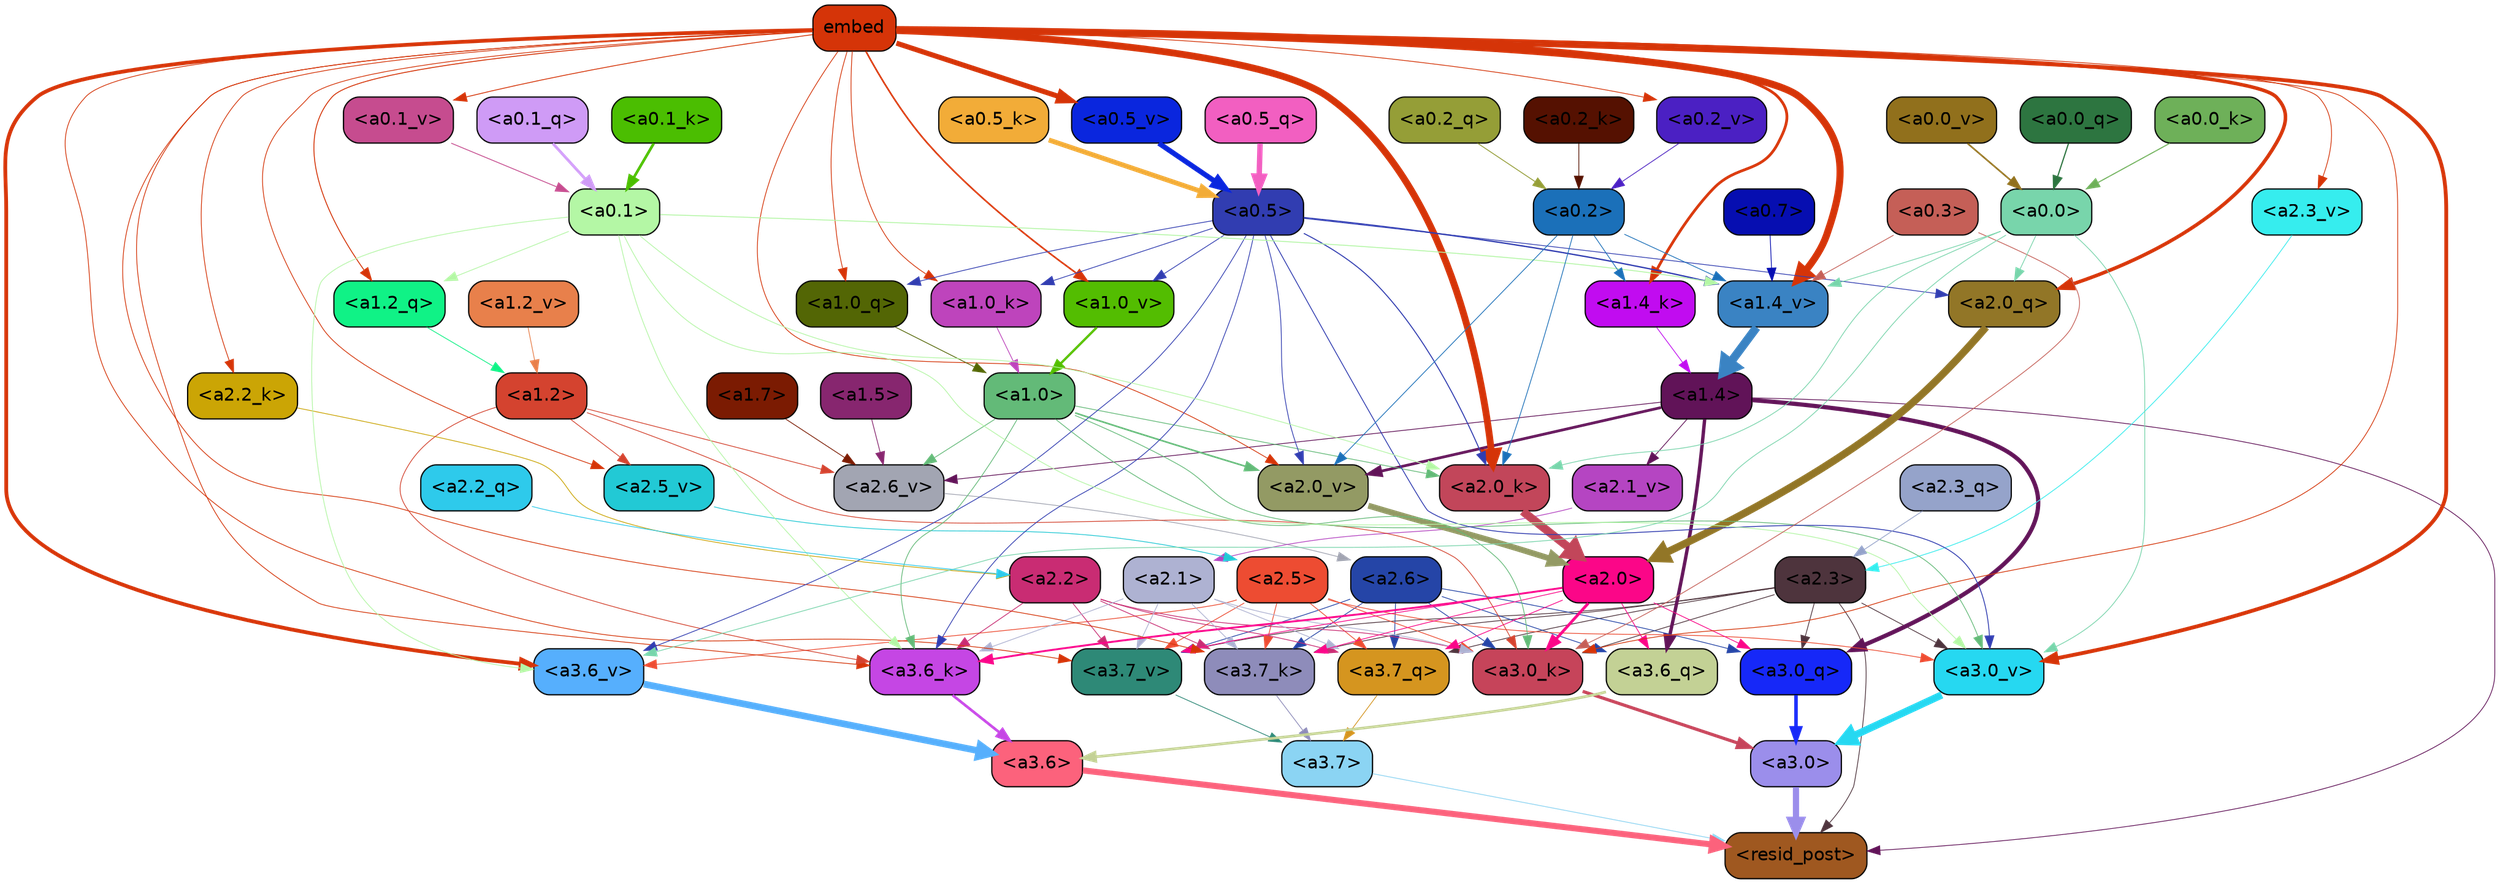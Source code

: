 strict digraph "" {
	graph [bgcolor=transparent,
		layout=dot,
		overlap=false,
		splines=true
	];
	"<a3.7>"	[color=black,
		fillcolor="#8bd4f3",
		fontname=Helvetica,
		shape=box,
		style="filled, rounded"];
	"<resid_post>"	[color=black,
		fillcolor="#9f5820",
		fontname=Helvetica,
		shape=box,
		style="filled, rounded"];
	"<a3.7>" -> "<resid_post>"	[color="#8bd4f3",
		penwidth=0.6];
	"<a3.6>"	[color=black,
		fillcolor="#fc627c",
		fontname=Helvetica,
		shape=box,
		style="filled, rounded"];
	"<a3.6>" -> "<resid_post>"	[color="#fc627c",
		penwidth=4.751612067222595];
	"<a3.0>"	[color=black,
		fillcolor="#9b8eeb",
		fontname=Helvetica,
		shape=box,
		style="filled, rounded"];
	"<a3.0>" -> "<resid_post>"	[color="#9b8eeb",
		penwidth=4.884142994880676];
	"<a2.3>"	[color=black,
		fillcolor="#4e343d",
		fontname=Helvetica,
		shape=box,
		style="filled, rounded"];
	"<a2.3>" -> "<resid_post>"	[color="#4e343d",
		penwidth=0.6];
	"<a3.7_q>"	[color=black,
		fillcolor="#d5951f",
		fontname=Helvetica,
		shape=box,
		style="filled, rounded"];
	"<a2.3>" -> "<a3.7_q>"	[color="#4e343d",
		penwidth=0.6];
	"<a3.0_q>"	[color=black,
		fillcolor="#1628f8",
		fontname=Helvetica,
		shape=box,
		style="filled, rounded"];
	"<a2.3>" -> "<a3.0_q>"	[color="#4e343d",
		penwidth=0.6];
	"<a3.7_k>"	[color=black,
		fillcolor="#8e8cba",
		fontname=Helvetica,
		shape=box,
		style="filled, rounded"];
	"<a2.3>" -> "<a3.7_k>"	[color="#4e343d",
		penwidth=0.6];
	"<a3.0_k>"	[color=black,
		fillcolor="#c6445a",
		fontname=Helvetica,
		shape=box,
		style="filled, rounded"];
	"<a2.3>" -> "<a3.0_k>"	[color="#4e343d",
		penwidth=0.6];
	"<a3.7_v>"	[color=black,
		fillcolor="#2e8977",
		fontname=Helvetica,
		shape=box,
		style="filled, rounded"];
	"<a2.3>" -> "<a3.7_v>"	[color="#4e343d",
		penwidth=0.6];
	"<a3.0_v>"	[color=black,
		fillcolor="#26d8f1",
		fontname=Helvetica,
		shape=box,
		style="filled, rounded"];
	"<a2.3>" -> "<a3.0_v>"	[color="#4e343d",
		penwidth=0.6];
	"<a1.4>"	[color=black,
		fillcolor="#611358",
		fontname=Helvetica,
		shape=box,
		style="filled, rounded"];
	"<a1.4>" -> "<resid_post>"	[color="#611358",
		penwidth=0.6];
	"<a3.6_q>"	[color=black,
		fillcolor="#c3d195",
		fontname=Helvetica,
		shape=box,
		style="filled, rounded"];
	"<a1.4>" -> "<a3.6_q>"	[color="#611358",
		penwidth=2.6469622254371643];
	"<a1.4>" -> "<a3.0_q>"	[color="#611358",
		penwidth=3.3040847778320312];
	"<a2.6_v>"	[color=black,
		fillcolor="#a2a5b2",
		fontname=Helvetica,
		shape=box,
		style="filled, rounded"];
	"<a1.4>" -> "<a2.6_v>"	[color="#611358",
		penwidth=0.6];
	"<a2.1_v>"	[color=black,
		fillcolor="#b545c2",
		fontname=Helvetica,
		shape=box,
		style="filled, rounded"];
	"<a1.4>" -> "<a2.1_v>"	[color="#611358",
		penwidth=0.6];
	"<a2.0_v>"	[color=black,
		fillcolor="#939a64",
		fontname=Helvetica,
		shape=box,
		style="filled, rounded"];
	"<a1.4>" -> "<a2.0_v>"	[color="#611358",
		penwidth=2.1286070346832275];
	"<a3.7_q>" -> "<a3.7>"	[color="#d5951f",
		penwidth=0.6];
	"<a3.6_q>" -> "<a3.6>"	[color="#c3d195",
		penwidth=2.091020345687866];
	"<a3.0_q>" -> "<a3.0>"	[color="#1628f8",
		penwidth=2.7421876192092896];
	"<a3.7_k>" -> "<a3.7>"	[color="#8e8cba",
		penwidth=0.6];
	"<a3.6_k>"	[color=black,
		fillcolor="#c546e4",
		fontname=Helvetica,
		shape=box,
		style="filled, rounded"];
	"<a3.6_k>" -> "<a3.6>"	[color="#c546e4",
		penwidth=2.048597991466522];
	"<a3.0_k>" -> "<a3.0>"	[color="#c6445a",
		penwidth=2.476402521133423];
	"<a3.7_v>" -> "<a3.7>"	[color="#2e8977",
		penwidth=0.6];
	"<a3.6_v>"	[color=black,
		fillcolor="#56affd",
		fontname=Helvetica,
		shape=box,
		style="filled, rounded"];
	"<a3.6_v>" -> "<a3.6>"	[color="#56affd",
		penwidth=5.2550448179244995];
	"<a3.0_v>" -> "<a3.0>"	[color="#26d8f1",
		penwidth=5.652270674705505];
	"<a2.6>"	[color=black,
		fillcolor="#2545a7",
		fontname=Helvetica,
		shape=box,
		style="filled, rounded"];
	"<a2.6>" -> "<a3.7_q>"	[color="#2545a7",
		penwidth=0.6];
	"<a2.6>" -> "<a3.6_q>"	[color="#2545a7",
		penwidth=0.6];
	"<a2.6>" -> "<a3.0_q>"	[color="#2545a7",
		penwidth=0.6];
	"<a2.6>" -> "<a3.7_k>"	[color="#2545a7",
		penwidth=0.6];
	"<a2.6>" -> "<a3.0_k>"	[color="#2545a7",
		penwidth=0.6];
	"<a2.6>" -> "<a3.7_v>"	[color="#2545a7",
		penwidth=0.6];
	"<a2.5>"	[color=black,
		fillcolor="#ed4c32",
		fontname=Helvetica,
		shape=box,
		style="filled, rounded"];
	"<a2.5>" -> "<a3.7_q>"	[color="#ed4c32",
		penwidth=0.6];
	"<a2.5>" -> "<a3.7_k>"	[color="#ed4c32",
		penwidth=0.6];
	"<a2.5>" -> "<a3.0_k>"	[color="#ed4c32",
		penwidth=0.6];
	"<a2.5>" -> "<a3.7_v>"	[color="#ed4c32",
		penwidth=0.6];
	"<a2.5>" -> "<a3.6_v>"	[color="#ed4c32",
		penwidth=0.6];
	"<a2.5>" -> "<a3.0_v>"	[color="#ed4c32",
		penwidth=0.6];
	"<a2.2>"	[color=black,
		fillcolor="#c92c73",
		fontname=Helvetica,
		shape=box,
		style="filled, rounded"];
	"<a2.2>" -> "<a3.7_q>"	[color="#c92c73",
		penwidth=0.6];
	"<a2.2>" -> "<a3.7_k>"	[color="#c92c73",
		penwidth=0.6];
	"<a2.2>" -> "<a3.6_k>"	[color="#c92c73",
		penwidth=0.6];
	"<a2.2>" -> "<a3.0_k>"	[color="#c92c73",
		penwidth=0.6];
	"<a2.2>" -> "<a3.7_v>"	[color="#c92c73",
		penwidth=0.6];
	"<a2.1>"	[color=black,
		fillcolor="#aeb2d2",
		fontname=Helvetica,
		shape=box,
		style="filled, rounded"];
	"<a2.1>" -> "<a3.7_q>"	[color="#aeb2d2",
		penwidth=0.6];
	"<a2.1>" -> "<a3.7_k>"	[color="#aeb2d2",
		penwidth=0.6];
	"<a2.1>" -> "<a3.6_k>"	[color="#aeb2d2",
		penwidth=0.6];
	"<a2.1>" -> "<a3.0_k>"	[color="#aeb2d2",
		penwidth=0.6];
	"<a2.1>" -> "<a3.7_v>"	[color="#aeb2d2",
		penwidth=0.6];
	"<a2.0>"	[color=black,
		fillcolor="#fb0688",
		fontname=Helvetica,
		shape=box,
		style="filled, rounded"];
	"<a2.0>" -> "<a3.7_q>"	[color="#fb0688",
		penwidth=0.6];
	"<a2.0>" -> "<a3.6_q>"	[color="#fb0688",
		penwidth=0.6];
	"<a2.0>" -> "<a3.0_q>"	[color="#fb0688",
		penwidth=0.6];
	"<a2.0>" -> "<a3.7_k>"	[color="#fb0688",
		penwidth=0.6];
	"<a2.0>" -> "<a3.6_k>"	[color="#fb0688",
		penwidth=1.4757367372512817];
	"<a2.0>" -> "<a3.0_k>"	[color="#fb0688",
		penwidth=2.2137351036071777];
	"<a2.0>" -> "<a3.7_v>"	[color="#fb0688",
		penwidth=0.6];
	embed	[color=black,
		fillcolor="#d53408",
		fontname=Helvetica,
		shape=box,
		style="filled, rounded"];
	embed -> "<a3.7_k>"	[color="#d53408",
		penwidth=0.6];
	embed -> "<a3.6_k>"	[color="#d53408",
		penwidth=0.6];
	embed -> "<a3.0_k>"	[color="#d53408",
		penwidth=0.6];
	embed -> "<a3.7_v>"	[color="#d53408",
		penwidth=0.6];
	embed -> "<a3.6_v>"	[color="#d53408",
		penwidth=2.9582033157348633];
	embed -> "<a3.0_v>"	[color="#d53408",
		penwidth=2.972973108291626];
	"<a2.0_q>"	[color=black,
		fillcolor="#927627",
		fontname=Helvetica,
		shape=box,
		style="filled, rounded"];
	embed -> "<a2.0_q>"	[color="#d53408",
		penwidth=2.7699792869389057];
	"<a2.2_k>"	[color=black,
		fillcolor="#cba505",
		fontname=Helvetica,
		shape=box,
		style="filled, rounded"];
	embed -> "<a2.2_k>"	[color="#d53408",
		penwidth=0.6];
	"<a2.0_k>"	[color=black,
		fillcolor="#c2465a",
		fontname=Helvetica,
		shape=box,
		style="filled, rounded"];
	embed -> "<a2.0_k>"	[color="#d53408",
		penwidth=5.362775564193726];
	"<a2.5_v>"	[color=black,
		fillcolor="#22c9d5",
		fontname=Helvetica,
		shape=box,
		style="filled, rounded"];
	embed -> "<a2.5_v>"	[color="#d53408",
		penwidth=0.6];
	"<a2.3_v>"	[color=black,
		fillcolor="#36edee",
		fontname=Helvetica,
		shape=box,
		style="filled, rounded"];
	embed -> "<a2.3_v>"	[color="#d53408",
		penwidth=0.6];
	embed -> "<a2.0_v>"	[color="#d53408",
		penwidth=0.6];
	"<a1.2_q>"	[color=black,
		fillcolor="#10f286",
		fontname=Helvetica,
		shape=box,
		style="filled, rounded"];
	embed -> "<a1.2_q>"	[color="#d53408",
		penwidth=0.7193574905395508];
	"<a1.0_q>"	[color=black,
		fillcolor="#536605",
		fontname=Helvetica,
		shape=box,
		style="filled, rounded"];
	embed -> "<a1.0_q>"	[color="#d53408",
		penwidth=0.6];
	"<a1.4_k>"	[color=black,
		fillcolor="#c10cf0",
		fontname=Helvetica,
		shape=box,
		style="filled, rounded"];
	embed -> "<a1.4_k>"	[color="#d53408",
		penwidth=2.147887945175171];
	"<a1.0_k>"	[color=black,
		fillcolor="#be44bc",
		fontname=Helvetica,
		shape=box,
		style="filled, rounded"];
	embed -> "<a1.0_k>"	[color="#d53408",
		penwidth=0.6];
	"<a1.4_v>"	[color=black,
		fillcolor="#3a83c3",
		fontname=Helvetica,
		shape=box,
		style="filled, rounded"];
	embed -> "<a1.4_v>"	[color="#d53408",
		penwidth=5.545122385025024];
	"<a1.0_v>"	[color=black,
		fillcolor="#53bd01",
		fontname=Helvetica,
		shape=box,
		style="filled, rounded"];
	embed -> "<a1.0_v>"	[color="#d53408",
		penwidth=1.26444411277771];
	"<a0.5_v>"	[color=black,
		fillcolor="#0a26de",
		fontname=Helvetica,
		shape=box,
		style="filled, rounded"];
	embed -> "<a0.5_v>"	[color="#d53408",
		penwidth=3.991437017917633];
	"<a0.2_v>"	[color=black,
		fillcolor="#4b20c3",
		fontname=Helvetica,
		shape=box,
		style="filled, rounded"];
	embed -> "<a0.2_v>"	[color="#d53408",
		penwidth=0.6];
	"<a0.1_v>"	[color=black,
		fillcolor="#c64c8f",
		fontname=Helvetica,
		shape=box,
		style="filled, rounded"];
	embed -> "<a0.1_v>"	[color="#d53408",
		penwidth=0.6634087562561035];
	"<a1.2>"	[color=black,
		fillcolor="#d4432f",
		fontname=Helvetica,
		shape=box,
		style="filled, rounded"];
	"<a1.2>" -> "<a3.6_k>"	[color="#d4432f",
		penwidth=0.6];
	"<a1.2>" -> "<a3.0_k>"	[color="#d4432f",
		penwidth=0.6];
	"<a1.2>" -> "<a2.6_v>"	[color="#d4432f",
		penwidth=0.6];
	"<a1.2>" -> "<a2.5_v>"	[color="#d4432f",
		penwidth=0.6];
	"<a1.0>"	[color=black,
		fillcolor="#63ba78",
		fontname=Helvetica,
		shape=box,
		style="filled, rounded"];
	"<a1.0>" -> "<a3.6_k>"	[color="#63ba78",
		penwidth=0.6];
	"<a1.0>" -> "<a3.0_k>"	[color="#63ba78",
		penwidth=0.6];
	"<a1.0>" -> "<a3.0_v>"	[color="#63ba78",
		penwidth=0.6];
	"<a1.0>" -> "<a2.0_k>"	[color="#63ba78",
		penwidth=0.6];
	"<a1.0>" -> "<a2.6_v>"	[color="#63ba78",
		penwidth=0.6];
	"<a1.0>" -> "<a2.0_v>"	[color="#63ba78",
		penwidth=1.2240618467330933];
	"<a0.5>"	[color=black,
		fillcolor="#313db1",
		fontname=Helvetica,
		shape=box,
		style="filled, rounded"];
	"<a0.5>" -> "<a3.6_k>"	[color="#313db1",
		penwidth=0.6];
	"<a0.5>" -> "<a3.6_v>"	[color="#313db1",
		penwidth=0.6];
	"<a0.5>" -> "<a3.0_v>"	[color="#313db1",
		penwidth=0.6790935099124908];
	"<a0.5>" -> "<a2.0_q>"	[color="#313db1",
		penwidth=0.6];
	"<a0.5>" -> "<a2.0_k>"	[color="#313db1",
		penwidth=0.7897988557815552];
	"<a0.5>" -> "<a2.0_v>"	[color="#313db1",
		penwidth=0.6];
	"<a0.5>" -> "<a1.0_q>"	[color="#313db1",
		penwidth=0.6];
	"<a0.5>" -> "<a1.0_k>"	[color="#313db1",
		penwidth=0.6];
	"<a0.5>" -> "<a1.4_v>"	[color="#313db1",
		penwidth=1.0479987859725952];
	"<a0.5>" -> "<a1.0_v>"	[color="#313db1",
		penwidth=0.6];
	"<a0.1>"	[color=black,
		fillcolor="#b4f7a5",
		fontname=Helvetica,
		shape=box,
		style="filled, rounded"];
	"<a0.1>" -> "<a3.6_k>"	[color="#b4f7a5",
		penwidth=0.6];
	"<a0.1>" -> "<a3.6_v>"	[color="#b4f7a5",
		penwidth=0.6];
	"<a0.1>" -> "<a3.0_v>"	[color="#b4f7a5",
		penwidth=0.6];
	"<a0.1>" -> "<a2.0_k>"	[color="#b4f7a5",
		penwidth=0.6];
	"<a0.1>" -> "<a1.2_q>"	[color="#b4f7a5",
		penwidth=0.6];
	"<a0.1>" -> "<a1.4_v>"	[color="#b4f7a5",
		penwidth=0.7031502723693848];
	"<a0.3>"	[color=black,
		fillcolor="#c55f57",
		fontname=Helvetica,
		shape=box,
		style="filled, rounded"];
	"<a0.3>" -> "<a3.0_k>"	[color="#c55f57",
		penwidth=0.6];
	"<a0.3>" -> "<a1.4_v>"	[color="#c55f57",
		penwidth=0.6];
	"<a0.0>"	[color=black,
		fillcolor="#78d5ab",
		fontname=Helvetica,
		shape=box,
		style="filled, rounded"];
	"<a0.0>" -> "<a3.6_v>"	[color="#78d5ab",
		penwidth=0.6];
	"<a0.0>" -> "<a3.0_v>"	[color="#78d5ab",
		penwidth=0.6];
	"<a0.0>" -> "<a2.0_q>"	[color="#78d5ab",
		penwidth=0.6];
	"<a0.0>" -> "<a2.0_k>"	[color="#78d5ab",
		penwidth=0.6];
	"<a0.0>" -> "<a1.4_v>"	[color="#78d5ab",
		penwidth=0.6];
	"<a2.3_q>"	[color=black,
		fillcolor="#95a3ca",
		fontname=Helvetica,
		shape=box,
		style="filled, rounded"];
	"<a2.3_q>" -> "<a2.3>"	[color="#95a3ca",
		penwidth=0.6];
	"<a2.2_q>"	[color=black,
		fillcolor="#2ecaeb",
		fontname=Helvetica,
		shape=box,
		style="filled, rounded"];
	"<a2.2_q>" -> "<a2.2>"	[color="#2ecaeb",
		penwidth=0.6];
	"<a2.0_q>" -> "<a2.0>"	[color="#927627",
		penwidth=5.819834470748901];
	"<a2.2_k>" -> "<a2.2>"	[color="#cba505",
		penwidth=0.6];
	"<a2.0_k>" -> "<a2.0>"	[color="#c2465a",
		penwidth=6.470837593078613];
	"<a2.6_v>" -> "<a2.6>"	[color="#a2a5b2",
		penwidth=0.6];
	"<a2.5_v>" -> "<a2.5>"	[color="#22c9d5",
		penwidth=0.6];
	"<a2.3_v>" -> "<a2.3>"	[color="#36edee",
		penwidth=0.6];
	"<a2.1_v>" -> "<a2.1>"	[color="#b545c2",
		penwidth=0.6];
	"<a2.0_v>" -> "<a2.0>"	[color="#939a64",
		penwidth=4.5950857400894165];
	"<a0.2>"	[color=black,
		fillcolor="#1b70b9",
		fontname=Helvetica,
		shape=box,
		style="filled, rounded"];
	"<a0.2>" -> "<a2.0_k>"	[color="#1b70b9",
		penwidth=0.6];
	"<a0.2>" -> "<a2.0_v>"	[color="#1b70b9",
		penwidth=0.6];
	"<a0.2>" -> "<a1.4_k>"	[color="#1b70b9",
		penwidth=0.6];
	"<a0.2>" -> "<a1.4_v>"	[color="#1b70b9",
		penwidth=0.6];
	"<a1.7>"	[color=black,
		fillcolor="#7b1b02",
		fontname=Helvetica,
		shape=box,
		style="filled, rounded"];
	"<a1.7>" -> "<a2.6_v>"	[color="#7b1b02",
		penwidth=0.6];
	"<a1.5>"	[color=black,
		fillcolor="#87266f",
		fontname=Helvetica,
		shape=box,
		style="filled, rounded"];
	"<a1.5>" -> "<a2.6_v>"	[color="#87266f",
		penwidth=0.6];
	"<a1.2_q>" -> "<a1.2>"	[color="#10f286",
		penwidth=0.6];
	"<a1.0_q>" -> "<a1.0>"	[color="#536605",
		penwidth=0.6];
	"<a1.4_k>" -> "<a1.4>"	[color="#c10cf0",
		penwidth=0.6];
	"<a1.0_k>" -> "<a1.0>"	[color="#be44bc",
		penwidth=0.6];
	"<a1.4_v>" -> "<a1.4>"	[color="#3a83c3",
		penwidth=6.635385513305664];
	"<a1.2_v>"	[color=black,
		fillcolor="#e8804b",
		fontname=Helvetica,
		shape=box,
		style="filled, rounded"];
	"<a1.2_v>" -> "<a1.2>"	[color="#e8804b",
		penwidth=0.6];
	"<a1.0_v>" -> "<a1.0>"	[color="#53bd01",
		penwidth=1.807669460773468];
	"<a0.7>"	[color=black,
		fillcolor="#060eb1",
		fontname=Helvetica,
		shape=box,
		style="filled, rounded"];
	"<a0.7>" -> "<a1.4_v>"	[color="#060eb1",
		penwidth=0.6];
	"<a0.5_q>"	[color=black,
		fillcolor="#f25fc1",
		fontname=Helvetica,
		shape=box,
		style="filled, rounded"];
	"<a0.5_q>" -> "<a0.5>"	[color="#f25fc1",
		penwidth=4.201210081577301];
	"<a0.2_q>"	[color=black,
		fillcolor="#959e37",
		fontname=Helvetica,
		shape=box,
		style="filled, rounded"];
	"<a0.2_q>" -> "<a0.2>"	[color="#959e37",
		penwidth=0.6669397354125977];
	"<a0.1_q>"	[color=black,
		fillcolor="#cf9bf6",
		fontname=Helvetica,
		shape=box,
		style="filled, rounded"];
	"<a0.1_q>" -> "<a0.1>"	[color="#cf9bf6",
		penwidth=2.1428754329681396];
	"<a0.0_q>"	[color=black,
		fillcolor="#2d7540",
		fontname=Helvetica,
		shape=box,
		style="filled, rounded"];
	"<a0.0_q>" -> "<a0.0>"	[color="#2d7540",
		penwidth=0.9431536197662354];
	"<a0.5_k>"	[color=black,
		fillcolor="#f2ac38",
		fontname=Helvetica,
		shape=box,
		style="filled, rounded"];
	"<a0.5_k>" -> "<a0.5>"	[color="#f2ac38",
		penwidth=3.780391812324524];
	"<a0.2_k>"	[color=black,
		fillcolor="#551101",
		fontname=Helvetica,
		shape=box,
		style="filled, rounded"];
	"<a0.2_k>" -> "<a0.2>"	[color="#551101",
		penwidth=0.6];
	"<a0.1_k>"	[color=black,
		fillcolor="#4bbe01",
		fontname=Helvetica,
		shape=box,
		style="filled, rounded"];
	"<a0.1_k>" -> "<a0.1>"	[color="#4bbe01",
		penwidth=2.0809476375579834];
	"<a0.0_k>"	[color=black,
		fillcolor="#6eb059",
		fontname=Helvetica,
		shape=box,
		style="filled, rounded"];
	"<a0.0_k>" -> "<a0.0>"	[color="#6eb059",
		penwidth=0.8123311996459961];
	"<a0.5_v>" -> "<a0.5>"	[color="#0a26de",
		penwidth=4.0294036865234375];
	"<a0.2_v>" -> "<a0.2>"	[color="#4b20c3",
		penwidth=0.6];
	"<a0.1_v>" -> "<a0.1>"	[color="#c64c8f",
		penwidth=0.6631441116333008];
	"<a0.0_v>"	[color=black,
		fillcolor="#91701c",
		fontname=Helvetica,
		shape=box,
		style="filled, rounded"];
	"<a0.0_v>" -> "<a0.0>"	[color="#91701c",
		penwidth=1.2803640365600586];
}
